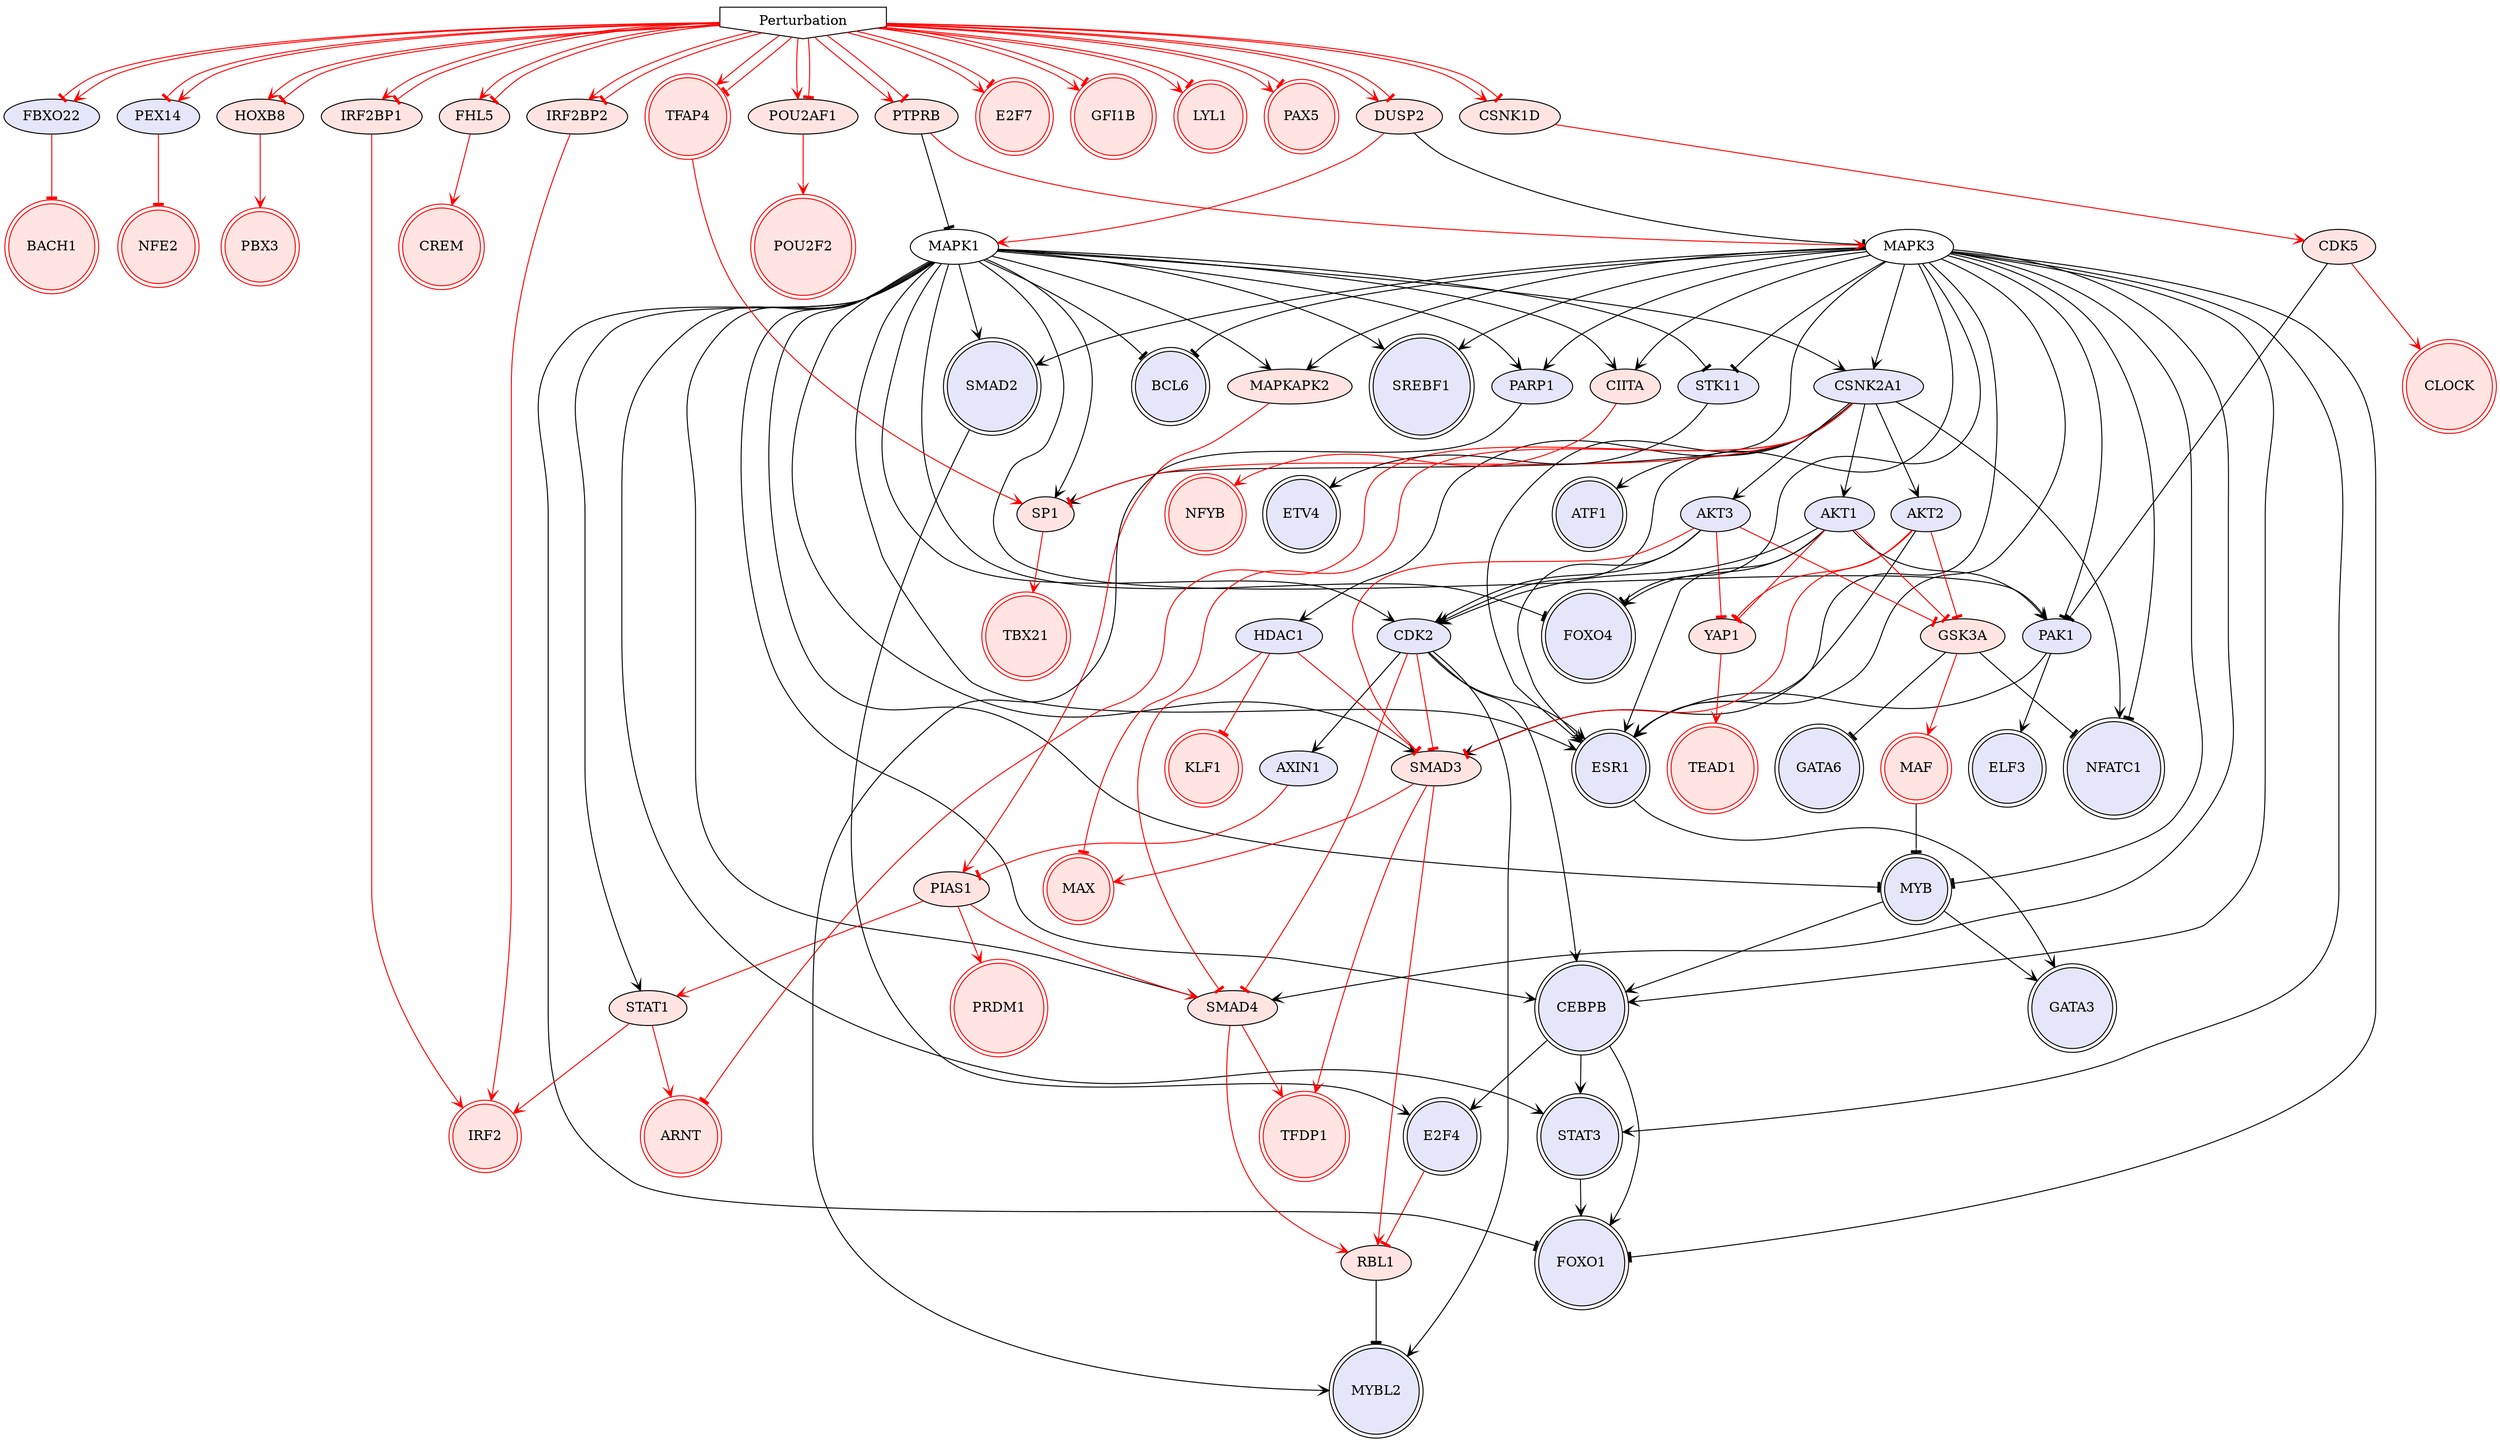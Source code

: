 digraph {

MYB->GATA3 [penwidth=1, color=black, arrowhead="vee"]
MAPK3->CEBPB [penwidth=1, color=NA, arrowhead="vee"]
CEBPB->FOXO1 [penwidth=1, color=black, arrowhead="vee"]
CEBPB->E2F4 [penwidth=1, color=black, arrowhead="vee"]
ESR1->GATA3 [penwidth=1, color=black, arrowhead="vee"]
CEBPB->STAT3 [penwidth=1, color=black, arrowhead="vee"]
MAPK3->STAT3 [penwidth=1, color=NA, arrowhead="vee"]
CDK5->PAK1 [penwidth=1, color=black, arrowhead="tee"]
MAPK3->SMAD2 [penwidth=1, color=NA, arrowhead="vee"]
GSK3A->NFATC1 [penwidth=1, color=black, arrowhead="tee"]
MAPK1->FOXO1 [penwidth=1, color=NA, arrowhead="tee"]
MAPK1->FOXO4 [penwidth=1, color=NA, arrowhead="tee"]
GSK3A->GATA6 [penwidth=1, color=black, arrowhead="tee"]
MAPK1->MYB [penwidth=1, color=NA, arrowhead="tee"]
CSNK2A1->ATF1 [penwidth=1, color=black, arrowhead="vee"]
CDK2->ESR1 [penwidth=1, color=black, arrowhead="vee"]
MAPK3->ESR1 [penwidth=1, color=NA, arrowhead="vee"]
CDK2->CEBPB [penwidth=1, color=black, arrowhead="vee"]
MAPK1->STK11 [penwidth=1, color=NA, arrowhead="tee"]
MAPK3->SREBF1 [penwidth=1, color=NA, arrowhead="vee"]
AKT2->ESR1 [penwidth=1, color=black, arrowhead="vee"]
CSNK2A1->HDAC1 [penwidth=1, color=black, arrowhead="vee"]
CSNK2A1->AKT2 [penwidth=1, color=black, arrowhead="vee"]
CDK2->MYBL2 [penwidth=1, color=black, arrowhead="vee"]
CSNK2A1->ESR1 [penwidth=1, color=black, arrowhead="vee"]
MAPK3->CDK2 [penwidth=1, color=NA, arrowhead="vee"]
MAPK3->CSNK2A1 [penwidth=1, color=NA, arrowhead="vee"]
MAF->MYB [penwidth=1, color=black, arrowhead="tee"]
MAPK1->BCL6 [penwidth=1, color=NA, arrowhead="tee"]
PAK1->ELF3 [penwidth=1, color=black, arrowhead="vee"]
PAK1->ESR1 [penwidth=1, color=black, arrowhead="vee"]
DUSP2->MAPK3 [penwidth=1, color=black, arrowhead="tee"]
CSNK2A1->NFATC1 [penwidth=1, color=black, arrowhead="vee"]
STK11->ETV4 [penwidth=1, color=black, arrowhead="vee"]
STAT3->FOXO1 [penwidth=1, color=black, arrowhead="vee"]
MYB->CEBPB [penwidth=1, color=black, arrowhead="vee"]
SMAD2->E2F4 [penwidth=1, color=black, arrowhead="vee"]
Perturbation->FBXO22 [penwidth=1, color=red, arrowhead="tee"]
Perturbation->PEX14 [penwidth=1, color=red, arrowhead="tee"]
SP1->TBX21 [penwidth=1, color=red, arrowhead="vee"]
MAPK1->SMAD3 [penwidth=1, color=NA, arrowhead="vee"]
DUSP2->MAPK1 [penwidth=1, color=red, arrowhead="vee"]
SMAD3->MAX [penwidth=1, color=red, arrowhead="vee"]
MAPK1->MAPKAPK2 [penwidth=1, color=NA, arrowhead="vee"]
YAP1->TEAD1 [penwidth=1, color=red, arrowhead="vee"]
HOXB8->PBX3 [penwidth=1, color=red, arrowhead="vee"]
CSNK2A1->SP1 [penwidth=1, color=red, arrowhead="tee"]
MAPKAPK2->PIAS1 [penwidth=1, color=red, arrowhead="vee"]
TFAP4->SP1 [penwidth=1, color=red, arrowhead="vee"]
FBXO22->BACH1 [penwidth=1, color=red, arrowhead="tee"]
CDK2->SMAD3 [penwidth=1, color=red, arrowhead="tee"]
AKT2->SMAD3 [penwidth=1, color=red, arrowhead="tee"]
CSNK2A1->MAX [penwidth=1, color=red, arrowhead="tee"]
AKT2->GSK3A [penwidth=1, color=red, arrowhead="tee"]
GSK3A->MAF [penwidth=1, color=red, arrowhead="vee"]
AKT2->YAP1 [penwidth=1, color=red, arrowhead="tee"]
CDK5->CLOCK [penwidth=1, color=red, arrowhead="vee"]
CSNK2A1->ARNT [penwidth=1, color=red, arrowhead="tee"]
MAPK1->SP1 [penwidth=1, color=NA, arrowhead="vee"]
FHL5->CREM [penwidth=1, color=red, arrowhead="vee"]
IRF2BP2->IRF2 [penwidth=1, color=red, arrowhead="vee"]
MAPK1->CIITA [penwidth=1, color=NA, arrowhead="vee"]
PIAS1->PRDM1 [penwidth=1, color=red, arrowhead="vee"]
POU2AF1->POU2F2 [penwidth=1, color=red, arrowhead="vee"]
CSNK1D->CDK5 [penwidth=1, color=red, arrowhead="vee"]
HDAC1->KLF1 [penwidth=1, color=red, arrowhead="tee"]
SMAD3->TFDP1 [penwidth=1, color=red, arrowhead="vee"]
HDAC1->SMAD3 [penwidth=1, color=red, arrowhead="tee"]
CIITA->NFYB [penwidth=1, color=red, arrowhead="vee"]
PEX14->NFE2 [penwidth=1, color=red, arrowhead="tee"]
Perturbation->CSNK1D [penwidth=1, color=red, arrowhead="vee"]
Perturbation->DUSP2 [penwidth=1, color=red, arrowhead="vee"]
Perturbation->E2F7 [penwidth=1, color=red, arrowhead="vee"]
Perturbation->FHL5 [penwidth=1, color=red, arrowhead="vee"]
Perturbation->GFI1B [penwidth=1, color=red, arrowhead="vee"]
Perturbation->HOXB8 [penwidth=1, color=red, arrowhead="vee"]
Perturbation->IRF2BP2 [penwidth=1, color=red, arrowhead="vee"]
Perturbation->LYL1 [penwidth=1, color=red, arrowhead="vee"]
Perturbation->PAX5 [penwidth=1, color=red, arrowhead="vee"]
Perturbation->POU2AF1 [penwidth=1, color=red, arrowhead="vee"]
Perturbation->TFAP4 [penwidth=1, color=red, arrowhead="vee"]
MAPK1->CEBPB [penwidth=1, color=NA, arrowhead="vee"]
MAPK1->STAT3 [penwidth=1, color=NA, arrowhead="vee"]
MAPK1->SMAD2 [penwidth=1, color=NA, arrowhead="vee"]
MAPK3->MYB [penwidth=1, color=NA, arrowhead="tee"]
MAPK1->ESR1 [penwidth=1, color=NA, arrowhead="vee"]
MAPK1->PARP1 [penwidth=1, color=NA, arrowhead="vee"]
MAPK3->STK11 [penwidth=1, color=NA, arrowhead="tee"]
MAPK1->SREBF1 [penwidth=1, color=NA, arrowhead="vee"]
AKT3->ESR1 [penwidth=1, color=black, arrowhead="vee"]
CSNK2A1->AKT3 [penwidth=1, color=black, arrowhead="vee"]
MAPK1->CSNK2A1 [penwidth=1, color=NA, arrowhead="vee"]
MAPK3->BCL6 [penwidth=1, color=NA, arrowhead="tee"]
MAPK3->PAK1 [penwidth=1, color=NA, arrowhead="tee"]
MAPK3->FOXO1 [penwidth=1, color=NA, arrowhead="tee"]
MAPK3->FOXO4 [penwidth=1, color=NA, arrowhead="tee"]
MAPK3->NFATC1 [penwidth=1, color=NA, arrowhead="tee"]
MAPK1->PAK1 [penwidth=1, color=NA, arrowhead="vee"]
PARP1->MYBL2 [penwidth=1, color=black, arrowhead="vee"]
Perturbation->DUSP2 [penwidth=1, color=red, arrowhead="tee"]
PIAS1->SMAD4 [penwidth=1, color=red, arrowhead="vee"]
MAPK3->SMAD4 [penwidth=1, color=NA, arrowhead="vee"]
MAPK3->SP1 [penwidth=1, color=NA, arrowhead="vee"]
AKT3->GSK3A [penwidth=1, color=red, arrowhead="tee"]
AKT3->YAP1 [penwidth=1, color=red, arrowhead="tee"]
IRF2BP1->IRF2 [penwidth=1, color=red, arrowhead="vee"]
MAPK3->CIITA [penwidth=1, color=NA, arrowhead="vee"]
MAPK3->MAPKAPK2 [penwidth=1, color=NA, arrowhead="vee"]
SMAD4->TFDP1 [penwidth=1, color=red, arrowhead="vee"]
HDAC1->SMAD4 [penwidth=1, color=red, arrowhead="tee"]
Perturbation->IRF2BP1 [penwidth=1, color=red, arrowhead="vee"]
AKT1->FOXO4 [penwidth=1, color=black, arrowhead="vee"]
PTPRB->MAPK1 [penwidth=1, color=black, arrowhead="tee"]
AKT1->ESR1 [penwidth=1, color=black, arrowhead="vee"]
CSNK2A1->AKT1 [penwidth=1, color=black, arrowhead="vee"]
AKT1->PAK1 [penwidth=1, color=black, arrowhead="vee"]
RBL1->MYBL2 [penwidth=1, color=black, arrowhead="tee"]
E2F4->RBL1 [penwidth=1, color=red, arrowhead="tee"]
STAT1->ARNT [penwidth=1, color=red, arrowhead="vee"]
PIAS1->STAT1 [penwidth=1, color=red, arrowhead="vee"]
AKT1->GSK3A [penwidth=1, color=red, arrowhead="tee"]
PTPRB->MAPK3 [penwidth=1, color=red, arrowhead="vee"]
STAT1->IRF2 [penwidth=1, color=red, arrowhead="vee"]
AKT1->YAP1 [penwidth=1, color=red, arrowhead="tee"]
SMAD4->RBL1 [penwidth=1, color=red, arrowhead="vee"]
Perturbation->PTPRB [penwidth=1, color=red, arrowhead="vee"]
Perturbation->FBXO22 [penwidth=1, color=red, arrowhead="vee"]
Perturbation->PEX14 [penwidth=1, color=red, arrowhead="vee"]
Perturbation->CSNK1D [penwidth=1, color=red, arrowhead="tee"]
Perturbation->E2F7 [penwidth=1, color=red, arrowhead="tee"]
Perturbation->FHL5 [penwidth=1, color=red, arrowhead="tee"]
Perturbation->GFI1B [penwidth=1, color=red, arrowhead="tee"]
Perturbation->HOXB8 [penwidth=1, color=red, arrowhead="tee"]
Perturbation->LYL1 [penwidth=1, color=red, arrowhead="tee"]
Perturbation->PAX5 [penwidth=1, color=red, arrowhead="tee"]
Perturbation->POU2AF1 [penwidth=1, color=red, arrowhead="tee"]
Perturbation->PTPRB [penwidth=1, color=red, arrowhead="tee"]
Perturbation->TFAP4 [penwidth=1, color=red, arrowhead="tee"]
AKT3->CDK2 [penwidth=1, color=black, arrowhead="vee"]
MAPK1->CDK2 [penwidth=1, color=NA, arrowhead="vee"]
CDK2->AXIN1 [penwidth=1, color=black, arrowhead="vee"]
CDK2->SMAD4 [penwidth=1, color=red, arrowhead="tee"]
AXIN1->PIAS1 [penwidth=1, color=red, arrowhead="tee"]
AKT1->CDK2 [penwidth=1, color=black, arrowhead="vee"]
Perturbation->IRF2BP1 [penwidth=1, color=red, arrowhead="tee"]
MAPK1->SMAD4 [penwidth=1, color=NA, arrowhead="vee"]
Perturbation->IRF2BP2 [penwidth=1, color=red, arrowhead="tee"]
MAPK1->STAT1 [penwidth=1, color=NA, arrowhead="vee"]
MAPK3->PARP1 [penwidth=1, color=NA, arrowhead="vee"]
MAPK3->SMAD3 [penwidth=1, color=NA, arrowhead="vee"]
AKT3->SMAD3 [penwidth=1, color=red, arrowhead="tee"]
SMAD3->RBL1 [penwidth=1, color=red, arrowhead="vee"]
Perturbation [style=filled, color=black, fillcolor=white, shape=invhouse];
NFE2 [style=filled, color=red, fillcolor=mistyrose, shape=doublecircle];
ATF1 [style=filled, color=black, fillcolor=lavender, shape=doublecircle];
PAX5 [style=filled, color=red, fillcolor=mistyrose, shape=doublecircle];
ARNT [style=filled, color=red, fillcolor=mistyrose, shape=doublecircle];
PRDM1 [style=filled, color=red, fillcolor=mistyrose, shape=doublecircle];
FOXO1 [style=filled, color=black, fillcolor=lavender, shape=doublecircle];
MAF [style=filled, color=red, fillcolor=mistyrose, shape=doublecircle];
CEBPB [style=filled, color=black, fillcolor=lavender, shape=doublecircle];
TBX21 [style=filled, color=red, fillcolor=mistyrose, shape=doublecircle];
IRF2 [style=filled, color=red, fillcolor=mistyrose, shape=doublecircle];
MYBL2 [style=filled, color=black, fillcolor=lavender, shape=doublecircle];
GATA6 [style=filled, color=black, fillcolor=lavender, shape=doublecircle];
KLF1 [style=filled, color=red, fillcolor=mistyrose, shape=doublecircle];
CREM [style=filled, color=red, fillcolor=mistyrose, shape=doublecircle];
PBX3 [style=filled, color=red, fillcolor=mistyrose, shape=doublecircle];
LYL1 [style=filled, color=red, fillcolor=mistyrose, shape=doublecircle];
E2F4 [style=filled, color=black, fillcolor=lavender, shape=doublecircle];
BACH1 [style=filled, color=red, fillcolor=mistyrose, shape=doublecircle];
CLOCK [style=filled, color=red, fillcolor=mistyrose, shape=doublecircle];
ESR1 [style=filled, color=black, fillcolor=lavender, shape=doublecircle];
NFATC1 [style=filled, color=black, fillcolor=lavender, shape=doublecircle];
STAT3 [style=filled, color=black, fillcolor=lavender, shape=doublecircle];
POU2F2 [style=filled, color=red, fillcolor=mistyrose, shape=doublecircle];
FOXO4 [style=filled, color=black, fillcolor=lavender, shape=doublecircle];
MAX [style=filled, color=red, fillcolor=mistyrose, shape=doublecircle];
TFDP1 [style=filled, color=red, fillcolor=mistyrose, shape=doublecircle];
TFAP4 [style=filled, color=red, fillcolor=mistyrose, shape=doublecircle];
MYB [style=filled, color=black, fillcolor=lavender, shape=doublecircle];
NFYB [style=filled, color=red, fillcolor=mistyrose, shape=doublecircle];
TEAD1 [style=filled, color=red, fillcolor=mistyrose, shape=doublecircle];
E2F7 [style=filled, color=red, fillcolor=mistyrose, shape=doublecircle];
BCL6 [style=filled, color=black, fillcolor=lavender, shape=doublecircle];
SMAD2 [style=filled, color=black, fillcolor=lavender, shape=doublecircle];
GFI1B [style=filled, color=red, fillcolor=mistyrose, shape=doublecircle];
ELF3 [style=filled, color=black, fillcolor=lavender, shape=doublecircle];
ETV4 [style=filled, color=black, fillcolor=lavender, shape=doublecircle];
SREBF1 [style=filled, color=black, fillcolor=lavender, shape=doublecircle];
GATA3 [style=filled, color=black, fillcolor=lavender, shape=doublecircle];
CDK5 [style=filled, fillcolor=mistyrose];
GSK3A [style=filled, fillcolor=mistyrose];
CSNK2A1 [style=filled, fillcolor=lavender];
CDK2 [style=filled, fillcolor=lavender];
AKT2 [style=filled, fillcolor=lavender];
PAK1 [style=filled, fillcolor=lavender];
DUSP2 [style=filled, fillcolor=mistyrose];
STK11 [style=filled, fillcolor=lavender];
SP1 [style=filled, fillcolor=mistyrose];
SMAD3 [style=filled, fillcolor=mistyrose];
YAP1 [style=filled, fillcolor=mistyrose];
HOXB8 [style=filled, fillcolor=mistyrose];
MAPKAPK2 [style=filled, fillcolor=mistyrose];
FBXO22 [style=filled, fillcolor=lavender];
FHL5 [style=filled, fillcolor=mistyrose];
IRF2BP2 [style=filled, fillcolor=mistyrose];
PIAS1 [style=filled, fillcolor=mistyrose];
POU2AF1 [style=filled, fillcolor=mistyrose];
CSNK1D [style=filled, fillcolor=mistyrose];
HDAC1 [style=filled, fillcolor=lavender];
CIITA [style=filled, fillcolor=mistyrose];
PEX14 [style=filled, fillcolor=lavender];
AKT3 [style=filled, fillcolor=lavender];
PARP1 [style=filled, fillcolor=lavender];
IRF2BP1 [style=filled, fillcolor=mistyrose];
SMAD4 [style=filled, fillcolor=mistyrose];
AKT1 [style=filled, fillcolor=lavender];
PTPRB [style=filled, fillcolor=mistyrose];
RBL1 [style=filled, fillcolor=mistyrose];
STAT1 [style=filled, fillcolor=mistyrose];
AXIN1 [style=filled, fillcolor=lavender];


}
